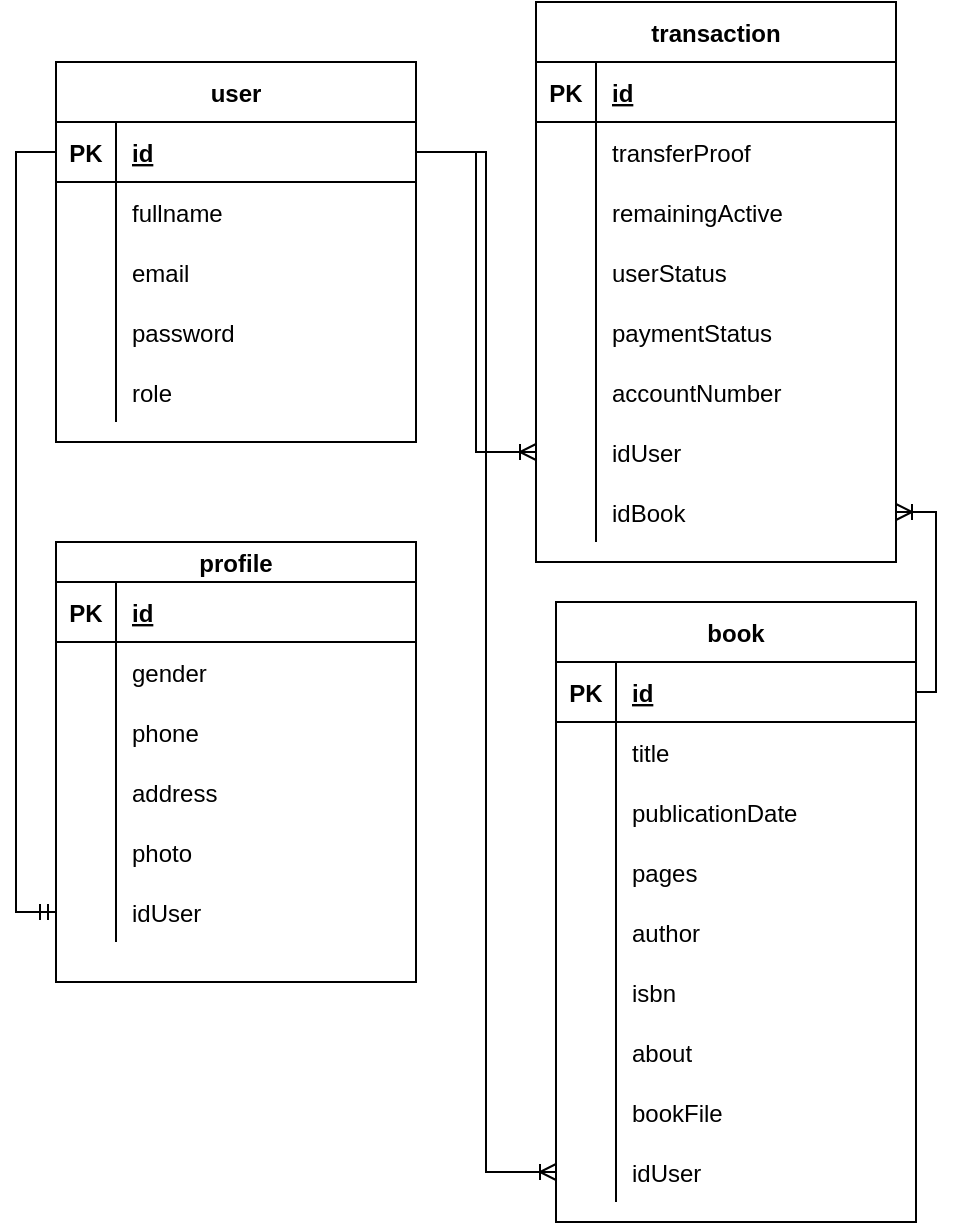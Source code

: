 <mxfile version="17.1.2" type="device"><diagram id="C4w6Pgr9vobdABtrfkyQ" name="Page-1"><mxGraphModel dx="1038" dy="579" grid="1" gridSize="10" guides="1" tooltips="1" connect="1" arrows="1" fold="1" page="1" pageScale="1" pageWidth="850" pageHeight="1100" math="0" shadow="0"><root><mxCell id="0"/><mxCell id="1" parent="0"/><mxCell id="J70M6_W1ssWBUKf3CstX-1" value="user" style="shape=table;startSize=30;container=1;collapsible=1;childLayout=tableLayout;fixedRows=1;rowLines=0;fontStyle=1;align=center;resizeLast=1;" parent="1" vertex="1"><mxGeometry x="110" y="90" width="180" height="190" as="geometry"/></mxCell><mxCell id="J70M6_W1ssWBUKf3CstX-2" value="" style="shape=tableRow;horizontal=0;startSize=0;swimlaneHead=0;swimlaneBody=0;fillColor=none;collapsible=0;dropTarget=0;points=[[0,0.5],[1,0.5]];portConstraint=eastwest;top=0;left=0;right=0;bottom=1;" parent="J70M6_W1ssWBUKf3CstX-1" vertex="1"><mxGeometry y="30" width="180" height="30" as="geometry"/></mxCell><mxCell id="J70M6_W1ssWBUKf3CstX-3" value="PK" style="shape=partialRectangle;connectable=0;fillColor=none;top=0;left=0;bottom=0;right=0;fontStyle=1;overflow=hidden;" parent="J70M6_W1ssWBUKf3CstX-2" vertex="1"><mxGeometry width="30" height="30" as="geometry"><mxRectangle width="30" height="30" as="alternateBounds"/></mxGeometry></mxCell><mxCell id="J70M6_W1ssWBUKf3CstX-4" value="id" style="shape=partialRectangle;connectable=0;fillColor=none;top=0;left=0;bottom=0;right=0;align=left;spacingLeft=6;fontStyle=5;overflow=hidden;" parent="J70M6_W1ssWBUKf3CstX-2" vertex="1"><mxGeometry x="30" width="150" height="30" as="geometry"><mxRectangle width="150" height="30" as="alternateBounds"/></mxGeometry></mxCell><mxCell id="J70M6_W1ssWBUKf3CstX-5" value="" style="shape=tableRow;horizontal=0;startSize=0;swimlaneHead=0;swimlaneBody=0;fillColor=none;collapsible=0;dropTarget=0;points=[[0,0.5],[1,0.5]];portConstraint=eastwest;top=0;left=0;right=0;bottom=0;" parent="J70M6_W1ssWBUKf3CstX-1" vertex="1"><mxGeometry y="60" width="180" height="30" as="geometry"/></mxCell><mxCell id="J70M6_W1ssWBUKf3CstX-6" value="" style="shape=partialRectangle;connectable=0;fillColor=none;top=0;left=0;bottom=0;right=0;editable=1;overflow=hidden;" parent="J70M6_W1ssWBUKf3CstX-5" vertex="1"><mxGeometry width="30" height="30" as="geometry"><mxRectangle width="30" height="30" as="alternateBounds"/></mxGeometry></mxCell><mxCell id="J70M6_W1ssWBUKf3CstX-7" value="fullname" style="shape=partialRectangle;connectable=0;fillColor=none;top=0;left=0;bottom=0;right=0;align=left;spacingLeft=6;overflow=hidden;" parent="J70M6_W1ssWBUKf3CstX-5" vertex="1"><mxGeometry x="30" width="150" height="30" as="geometry"><mxRectangle width="150" height="30" as="alternateBounds"/></mxGeometry></mxCell><mxCell id="J70M6_W1ssWBUKf3CstX-8" value="" style="shape=tableRow;horizontal=0;startSize=0;swimlaneHead=0;swimlaneBody=0;fillColor=none;collapsible=0;dropTarget=0;points=[[0,0.5],[1,0.5]];portConstraint=eastwest;top=0;left=0;right=0;bottom=0;" parent="J70M6_W1ssWBUKf3CstX-1" vertex="1"><mxGeometry y="90" width="180" height="30" as="geometry"/></mxCell><mxCell id="J70M6_W1ssWBUKf3CstX-9" value="" style="shape=partialRectangle;connectable=0;fillColor=none;top=0;left=0;bottom=0;right=0;editable=1;overflow=hidden;" parent="J70M6_W1ssWBUKf3CstX-8" vertex="1"><mxGeometry width="30" height="30" as="geometry"><mxRectangle width="30" height="30" as="alternateBounds"/></mxGeometry></mxCell><mxCell id="J70M6_W1ssWBUKf3CstX-10" value="email" style="shape=partialRectangle;connectable=0;fillColor=none;top=0;left=0;bottom=0;right=0;align=left;spacingLeft=6;overflow=hidden;" parent="J70M6_W1ssWBUKf3CstX-8" vertex="1"><mxGeometry x="30" width="150" height="30" as="geometry"><mxRectangle width="150" height="30" as="alternateBounds"/></mxGeometry></mxCell><mxCell id="J70M6_W1ssWBUKf3CstX-11" value="" style="shape=tableRow;horizontal=0;startSize=0;swimlaneHead=0;swimlaneBody=0;fillColor=none;collapsible=0;dropTarget=0;points=[[0,0.5],[1,0.5]];portConstraint=eastwest;top=0;left=0;right=0;bottom=0;" parent="J70M6_W1ssWBUKf3CstX-1" vertex="1"><mxGeometry y="120" width="180" height="30" as="geometry"/></mxCell><mxCell id="J70M6_W1ssWBUKf3CstX-12" value="" style="shape=partialRectangle;connectable=0;fillColor=none;top=0;left=0;bottom=0;right=0;editable=1;overflow=hidden;" parent="J70M6_W1ssWBUKf3CstX-11" vertex="1"><mxGeometry width="30" height="30" as="geometry"><mxRectangle width="30" height="30" as="alternateBounds"/></mxGeometry></mxCell><mxCell id="J70M6_W1ssWBUKf3CstX-13" value="password" style="shape=partialRectangle;connectable=0;fillColor=none;top=0;left=0;bottom=0;right=0;align=left;spacingLeft=6;overflow=hidden;" parent="J70M6_W1ssWBUKf3CstX-11" vertex="1"><mxGeometry x="30" width="150" height="30" as="geometry"><mxRectangle width="150" height="30" as="alternateBounds"/></mxGeometry></mxCell><mxCell id="J70M6_W1ssWBUKf3CstX-14" value="" style="shape=tableRow;horizontal=0;startSize=0;swimlaneHead=0;swimlaneBody=0;fillColor=none;collapsible=0;dropTarget=0;points=[[0,0.5],[1,0.5]];portConstraint=eastwest;top=0;left=0;right=0;bottom=0;" parent="J70M6_W1ssWBUKf3CstX-1" vertex="1"><mxGeometry y="150" width="180" height="30" as="geometry"/></mxCell><mxCell id="J70M6_W1ssWBUKf3CstX-15" value="" style="shape=partialRectangle;connectable=0;fillColor=none;top=0;left=0;bottom=0;right=0;editable=1;overflow=hidden;" parent="J70M6_W1ssWBUKf3CstX-14" vertex="1"><mxGeometry width="30" height="30" as="geometry"><mxRectangle width="30" height="30" as="alternateBounds"/></mxGeometry></mxCell><mxCell id="J70M6_W1ssWBUKf3CstX-16" value="role" style="shape=partialRectangle;connectable=0;fillColor=none;top=0;left=0;bottom=0;right=0;align=left;spacingLeft=6;overflow=hidden;" parent="J70M6_W1ssWBUKf3CstX-14" vertex="1"><mxGeometry x="30" width="150" height="30" as="geometry"><mxRectangle width="150" height="30" as="alternateBounds"/></mxGeometry></mxCell><mxCell id="J70M6_W1ssWBUKf3CstX-20" value="profile" style="shape=table;startSize=20;container=1;collapsible=1;childLayout=tableLayout;fixedRows=1;rowLines=0;fontStyle=1;align=center;resizeLast=1;" parent="1" vertex="1"><mxGeometry x="110" y="330" width="180" height="220" as="geometry"/></mxCell><mxCell id="J70M6_W1ssWBUKf3CstX-21" value="" style="shape=tableRow;horizontal=0;startSize=0;swimlaneHead=0;swimlaneBody=0;fillColor=none;collapsible=0;dropTarget=0;points=[[0,0.5],[1,0.5]];portConstraint=eastwest;top=0;left=0;right=0;bottom=1;" parent="J70M6_W1ssWBUKf3CstX-20" vertex="1"><mxGeometry y="20" width="180" height="30" as="geometry"/></mxCell><mxCell id="J70M6_W1ssWBUKf3CstX-22" value="PK" style="shape=partialRectangle;connectable=0;fillColor=none;top=0;left=0;bottom=0;right=0;fontStyle=1;overflow=hidden;" parent="J70M6_W1ssWBUKf3CstX-21" vertex="1"><mxGeometry width="30" height="30" as="geometry"><mxRectangle width="30" height="30" as="alternateBounds"/></mxGeometry></mxCell><mxCell id="J70M6_W1ssWBUKf3CstX-23" value="id" style="shape=partialRectangle;connectable=0;fillColor=none;top=0;left=0;bottom=0;right=0;align=left;spacingLeft=6;fontStyle=5;overflow=hidden;" parent="J70M6_W1ssWBUKf3CstX-21" vertex="1"><mxGeometry x="30" width="150" height="30" as="geometry"><mxRectangle width="150" height="30" as="alternateBounds"/></mxGeometry></mxCell><mxCell id="J70M6_W1ssWBUKf3CstX-24" value="" style="shape=tableRow;horizontal=0;startSize=0;swimlaneHead=0;swimlaneBody=0;fillColor=none;collapsible=0;dropTarget=0;points=[[0,0.5],[1,0.5]];portConstraint=eastwest;top=0;left=0;right=0;bottom=0;" parent="J70M6_W1ssWBUKf3CstX-20" vertex="1"><mxGeometry y="50" width="180" height="30" as="geometry"/></mxCell><mxCell id="J70M6_W1ssWBUKf3CstX-25" value="" style="shape=partialRectangle;connectable=0;fillColor=none;top=0;left=0;bottom=0;right=0;editable=1;overflow=hidden;" parent="J70M6_W1ssWBUKf3CstX-24" vertex="1"><mxGeometry width="30" height="30" as="geometry"><mxRectangle width="30" height="30" as="alternateBounds"/></mxGeometry></mxCell><mxCell id="J70M6_W1ssWBUKf3CstX-26" value="gender" style="shape=partialRectangle;connectable=0;fillColor=none;top=0;left=0;bottom=0;right=0;align=left;spacingLeft=6;overflow=hidden;" parent="J70M6_W1ssWBUKf3CstX-24" vertex="1"><mxGeometry x="30" width="150" height="30" as="geometry"><mxRectangle width="150" height="30" as="alternateBounds"/></mxGeometry></mxCell><mxCell id="J70M6_W1ssWBUKf3CstX-27" value="" style="shape=tableRow;horizontal=0;startSize=0;swimlaneHead=0;swimlaneBody=0;fillColor=none;collapsible=0;dropTarget=0;points=[[0,0.5],[1,0.5]];portConstraint=eastwest;top=0;left=0;right=0;bottom=0;" parent="J70M6_W1ssWBUKf3CstX-20" vertex="1"><mxGeometry y="80" width="180" height="30" as="geometry"/></mxCell><mxCell id="J70M6_W1ssWBUKf3CstX-28" value="" style="shape=partialRectangle;connectable=0;fillColor=none;top=0;left=0;bottom=0;right=0;editable=1;overflow=hidden;" parent="J70M6_W1ssWBUKf3CstX-27" vertex="1"><mxGeometry width="30" height="30" as="geometry"><mxRectangle width="30" height="30" as="alternateBounds"/></mxGeometry></mxCell><mxCell id="J70M6_W1ssWBUKf3CstX-29" value="phone" style="shape=partialRectangle;connectable=0;fillColor=none;top=0;left=0;bottom=0;right=0;align=left;spacingLeft=6;overflow=hidden;" parent="J70M6_W1ssWBUKf3CstX-27" vertex="1"><mxGeometry x="30" width="150" height="30" as="geometry"><mxRectangle width="150" height="30" as="alternateBounds"/></mxGeometry></mxCell><mxCell id="J70M6_W1ssWBUKf3CstX-30" value="" style="shape=tableRow;horizontal=0;startSize=0;swimlaneHead=0;swimlaneBody=0;fillColor=none;collapsible=0;dropTarget=0;points=[[0,0.5],[1,0.5]];portConstraint=eastwest;top=0;left=0;right=0;bottom=0;" parent="J70M6_W1ssWBUKf3CstX-20" vertex="1"><mxGeometry y="110" width="180" height="30" as="geometry"/></mxCell><mxCell id="J70M6_W1ssWBUKf3CstX-31" value="" style="shape=partialRectangle;connectable=0;fillColor=none;top=0;left=0;bottom=0;right=0;editable=1;overflow=hidden;" parent="J70M6_W1ssWBUKf3CstX-30" vertex="1"><mxGeometry width="30" height="30" as="geometry"><mxRectangle width="30" height="30" as="alternateBounds"/></mxGeometry></mxCell><mxCell id="J70M6_W1ssWBUKf3CstX-32" value="address" style="shape=partialRectangle;connectable=0;fillColor=none;top=0;left=0;bottom=0;right=0;align=left;spacingLeft=6;overflow=hidden;" parent="J70M6_W1ssWBUKf3CstX-30" vertex="1"><mxGeometry x="30" width="150" height="30" as="geometry"><mxRectangle width="150" height="30" as="alternateBounds"/></mxGeometry></mxCell><mxCell id="J70M6_W1ssWBUKf3CstX-89" value="" style="shape=tableRow;horizontal=0;startSize=0;swimlaneHead=0;swimlaneBody=0;fillColor=none;collapsible=0;dropTarget=0;points=[[0,0.5],[1,0.5]];portConstraint=eastwest;top=0;left=0;right=0;bottom=0;" parent="J70M6_W1ssWBUKf3CstX-20" vertex="1"><mxGeometry y="140" width="180" height="30" as="geometry"/></mxCell><mxCell id="J70M6_W1ssWBUKf3CstX-90" value="" style="shape=partialRectangle;connectable=0;fillColor=none;top=0;left=0;bottom=0;right=0;editable=1;overflow=hidden;" parent="J70M6_W1ssWBUKf3CstX-89" vertex="1"><mxGeometry width="30" height="30" as="geometry"><mxRectangle width="30" height="30" as="alternateBounds"/></mxGeometry></mxCell><mxCell id="J70M6_W1ssWBUKf3CstX-91" value="photo" style="shape=partialRectangle;connectable=0;fillColor=none;top=0;left=0;bottom=0;right=0;align=left;spacingLeft=6;overflow=hidden;" parent="J70M6_W1ssWBUKf3CstX-89" vertex="1"><mxGeometry x="30" width="150" height="30" as="geometry"><mxRectangle width="150" height="30" as="alternateBounds"/></mxGeometry></mxCell><mxCell id="J70M6_W1ssWBUKf3CstX-103" value="" style="shape=tableRow;horizontal=0;startSize=0;swimlaneHead=0;swimlaneBody=0;fillColor=none;collapsible=0;dropTarget=0;points=[[0,0.5],[1,0.5]];portConstraint=eastwest;top=0;left=0;right=0;bottom=0;" parent="J70M6_W1ssWBUKf3CstX-20" vertex="1"><mxGeometry y="170" width="180" height="30" as="geometry"/></mxCell><mxCell id="J70M6_W1ssWBUKf3CstX-104" value="" style="shape=partialRectangle;connectable=0;fillColor=none;top=0;left=0;bottom=0;right=0;editable=1;overflow=hidden;" parent="J70M6_W1ssWBUKf3CstX-103" vertex="1"><mxGeometry width="30" height="30" as="geometry"><mxRectangle width="30" height="30" as="alternateBounds"/></mxGeometry></mxCell><mxCell id="J70M6_W1ssWBUKf3CstX-105" value="idUser" style="shape=partialRectangle;connectable=0;fillColor=none;top=0;left=0;bottom=0;right=0;align=left;spacingLeft=6;overflow=hidden;" parent="J70M6_W1ssWBUKf3CstX-103" vertex="1"><mxGeometry x="30" width="150" height="30" as="geometry"><mxRectangle width="150" height="30" as="alternateBounds"/></mxGeometry></mxCell><mxCell id="J70M6_W1ssWBUKf3CstX-39" value="book" style="shape=table;startSize=30;container=1;collapsible=1;childLayout=tableLayout;fixedRows=1;rowLines=0;fontStyle=1;align=center;resizeLast=1;" parent="1" vertex="1"><mxGeometry x="360" y="360" width="180" height="310" as="geometry"/></mxCell><mxCell id="J70M6_W1ssWBUKf3CstX-40" value="" style="shape=tableRow;horizontal=0;startSize=0;swimlaneHead=0;swimlaneBody=0;fillColor=none;collapsible=0;dropTarget=0;points=[[0,0.5],[1,0.5]];portConstraint=eastwest;top=0;left=0;right=0;bottom=1;" parent="J70M6_W1ssWBUKf3CstX-39" vertex="1"><mxGeometry y="30" width="180" height="30" as="geometry"/></mxCell><mxCell id="J70M6_W1ssWBUKf3CstX-41" value="PK" style="shape=partialRectangle;connectable=0;fillColor=none;top=0;left=0;bottom=0;right=0;fontStyle=1;overflow=hidden;" parent="J70M6_W1ssWBUKf3CstX-40" vertex="1"><mxGeometry width="30" height="30" as="geometry"><mxRectangle width="30" height="30" as="alternateBounds"/></mxGeometry></mxCell><mxCell id="J70M6_W1ssWBUKf3CstX-42" value="id" style="shape=partialRectangle;connectable=0;fillColor=none;top=0;left=0;bottom=0;right=0;align=left;spacingLeft=6;fontStyle=5;overflow=hidden;" parent="J70M6_W1ssWBUKf3CstX-40" vertex="1"><mxGeometry x="30" width="150" height="30" as="geometry"><mxRectangle width="150" height="30" as="alternateBounds"/></mxGeometry></mxCell><mxCell id="J70M6_W1ssWBUKf3CstX-43" value="" style="shape=tableRow;horizontal=0;startSize=0;swimlaneHead=0;swimlaneBody=0;fillColor=none;collapsible=0;dropTarget=0;points=[[0,0.5],[1,0.5]];portConstraint=eastwest;top=0;left=0;right=0;bottom=0;" parent="J70M6_W1ssWBUKf3CstX-39" vertex="1"><mxGeometry y="60" width="180" height="30" as="geometry"/></mxCell><mxCell id="J70M6_W1ssWBUKf3CstX-44" value="" style="shape=partialRectangle;connectable=0;fillColor=none;top=0;left=0;bottom=0;right=0;editable=1;overflow=hidden;" parent="J70M6_W1ssWBUKf3CstX-43" vertex="1"><mxGeometry width="30" height="30" as="geometry"><mxRectangle width="30" height="30" as="alternateBounds"/></mxGeometry></mxCell><mxCell id="J70M6_W1ssWBUKf3CstX-45" value="title" style="shape=partialRectangle;connectable=0;fillColor=none;top=0;left=0;bottom=0;right=0;align=left;spacingLeft=6;overflow=hidden;" parent="J70M6_W1ssWBUKf3CstX-43" vertex="1"><mxGeometry x="30" width="150" height="30" as="geometry"><mxRectangle width="150" height="30" as="alternateBounds"/></mxGeometry></mxCell><mxCell id="J70M6_W1ssWBUKf3CstX-46" value="" style="shape=tableRow;horizontal=0;startSize=0;swimlaneHead=0;swimlaneBody=0;fillColor=none;collapsible=0;dropTarget=0;points=[[0,0.5],[1,0.5]];portConstraint=eastwest;top=0;left=0;right=0;bottom=0;" parent="J70M6_W1ssWBUKf3CstX-39" vertex="1"><mxGeometry y="90" width="180" height="30" as="geometry"/></mxCell><mxCell id="J70M6_W1ssWBUKf3CstX-47" value="" style="shape=partialRectangle;connectable=0;fillColor=none;top=0;left=0;bottom=0;right=0;editable=1;overflow=hidden;" parent="J70M6_W1ssWBUKf3CstX-46" vertex="1"><mxGeometry width="30" height="30" as="geometry"><mxRectangle width="30" height="30" as="alternateBounds"/></mxGeometry></mxCell><mxCell id="J70M6_W1ssWBUKf3CstX-48" value="publicationDate" style="shape=partialRectangle;connectable=0;fillColor=none;top=0;left=0;bottom=0;right=0;align=left;spacingLeft=6;overflow=hidden;" parent="J70M6_W1ssWBUKf3CstX-46" vertex="1"><mxGeometry x="30" width="150" height="30" as="geometry"><mxRectangle width="150" height="30" as="alternateBounds"/></mxGeometry></mxCell><mxCell id="J70M6_W1ssWBUKf3CstX-49" value="" style="shape=tableRow;horizontal=0;startSize=0;swimlaneHead=0;swimlaneBody=0;fillColor=none;collapsible=0;dropTarget=0;points=[[0,0.5],[1,0.5]];portConstraint=eastwest;top=0;left=0;right=0;bottom=0;" parent="J70M6_W1ssWBUKf3CstX-39" vertex="1"><mxGeometry y="120" width="180" height="30" as="geometry"/></mxCell><mxCell id="J70M6_W1ssWBUKf3CstX-50" value="" style="shape=partialRectangle;connectable=0;fillColor=none;top=0;left=0;bottom=0;right=0;editable=1;overflow=hidden;" parent="J70M6_W1ssWBUKf3CstX-49" vertex="1"><mxGeometry width="30" height="30" as="geometry"><mxRectangle width="30" height="30" as="alternateBounds"/></mxGeometry></mxCell><mxCell id="J70M6_W1ssWBUKf3CstX-51" value="pages" style="shape=partialRectangle;connectable=0;fillColor=none;top=0;left=0;bottom=0;right=0;align=left;spacingLeft=6;overflow=hidden;" parent="J70M6_W1ssWBUKf3CstX-49" vertex="1"><mxGeometry x="30" width="150" height="30" as="geometry"><mxRectangle width="150" height="30" as="alternateBounds"/></mxGeometry></mxCell><mxCell id="J70M6_W1ssWBUKf3CstX-52" value="" style="shape=tableRow;horizontal=0;startSize=0;swimlaneHead=0;swimlaneBody=0;fillColor=none;collapsible=0;dropTarget=0;points=[[0,0.5],[1,0.5]];portConstraint=eastwest;top=0;left=0;right=0;bottom=0;" parent="J70M6_W1ssWBUKf3CstX-39" vertex="1"><mxGeometry y="150" width="180" height="30" as="geometry"/></mxCell><mxCell id="J70M6_W1ssWBUKf3CstX-53" value="" style="shape=partialRectangle;connectable=0;fillColor=none;top=0;left=0;bottom=0;right=0;editable=1;overflow=hidden;" parent="J70M6_W1ssWBUKf3CstX-52" vertex="1"><mxGeometry width="30" height="30" as="geometry"><mxRectangle width="30" height="30" as="alternateBounds"/></mxGeometry></mxCell><mxCell id="J70M6_W1ssWBUKf3CstX-54" value="author" style="shape=partialRectangle;connectable=0;fillColor=none;top=0;left=0;bottom=0;right=0;align=left;spacingLeft=6;overflow=hidden;" parent="J70M6_W1ssWBUKf3CstX-52" vertex="1"><mxGeometry x="30" width="150" height="30" as="geometry"><mxRectangle width="150" height="30" as="alternateBounds"/></mxGeometry></mxCell><mxCell id="J70M6_W1ssWBUKf3CstX-55" value="" style="shape=tableRow;horizontal=0;startSize=0;swimlaneHead=0;swimlaneBody=0;fillColor=none;collapsible=0;dropTarget=0;points=[[0,0.5],[1,0.5]];portConstraint=eastwest;top=0;left=0;right=0;bottom=0;" parent="J70M6_W1ssWBUKf3CstX-39" vertex="1"><mxGeometry y="180" width="180" height="30" as="geometry"/></mxCell><mxCell id="J70M6_W1ssWBUKf3CstX-56" value="" style="shape=partialRectangle;connectable=0;fillColor=none;top=0;left=0;bottom=0;right=0;editable=1;overflow=hidden;" parent="J70M6_W1ssWBUKf3CstX-55" vertex="1"><mxGeometry width="30" height="30" as="geometry"><mxRectangle width="30" height="30" as="alternateBounds"/></mxGeometry></mxCell><mxCell id="J70M6_W1ssWBUKf3CstX-57" value="isbn" style="shape=partialRectangle;connectable=0;fillColor=none;top=0;left=0;bottom=0;right=0;align=left;spacingLeft=6;overflow=hidden;" parent="J70M6_W1ssWBUKf3CstX-55" vertex="1"><mxGeometry x="30" width="150" height="30" as="geometry"><mxRectangle width="150" height="30" as="alternateBounds"/></mxGeometry></mxCell><mxCell id="J70M6_W1ssWBUKf3CstX-58" value="" style="shape=tableRow;horizontal=0;startSize=0;swimlaneHead=0;swimlaneBody=0;fillColor=none;collapsible=0;dropTarget=0;points=[[0,0.5],[1,0.5]];portConstraint=eastwest;top=0;left=0;right=0;bottom=0;" parent="J70M6_W1ssWBUKf3CstX-39" vertex="1"><mxGeometry y="210" width="180" height="30" as="geometry"/></mxCell><mxCell id="J70M6_W1ssWBUKf3CstX-59" value="" style="shape=partialRectangle;connectable=0;fillColor=none;top=0;left=0;bottom=0;right=0;editable=1;overflow=hidden;" parent="J70M6_W1ssWBUKf3CstX-58" vertex="1"><mxGeometry width="30" height="30" as="geometry"><mxRectangle width="30" height="30" as="alternateBounds"/></mxGeometry></mxCell><mxCell id="J70M6_W1ssWBUKf3CstX-60" value="about" style="shape=partialRectangle;connectable=0;fillColor=none;top=0;left=0;bottom=0;right=0;align=left;spacingLeft=6;overflow=hidden;" parent="J70M6_W1ssWBUKf3CstX-58" vertex="1"><mxGeometry x="30" width="150" height="30" as="geometry"><mxRectangle width="150" height="30" as="alternateBounds"/></mxGeometry></mxCell><mxCell id="J70M6_W1ssWBUKf3CstX-61" value="" style="shape=tableRow;horizontal=0;startSize=0;swimlaneHead=0;swimlaneBody=0;fillColor=none;collapsible=0;dropTarget=0;points=[[0,0.5],[1,0.5]];portConstraint=eastwest;top=0;left=0;right=0;bottom=0;" parent="J70M6_W1ssWBUKf3CstX-39" vertex="1"><mxGeometry y="240" width="180" height="30" as="geometry"/></mxCell><mxCell id="J70M6_W1ssWBUKf3CstX-62" value="" style="shape=partialRectangle;connectable=0;fillColor=none;top=0;left=0;bottom=0;right=0;editable=1;overflow=hidden;" parent="J70M6_W1ssWBUKf3CstX-61" vertex="1"><mxGeometry width="30" height="30" as="geometry"><mxRectangle width="30" height="30" as="alternateBounds"/></mxGeometry></mxCell><mxCell id="J70M6_W1ssWBUKf3CstX-63" value="bookFile" style="shape=partialRectangle;connectable=0;fillColor=none;top=0;left=0;bottom=0;right=0;align=left;spacingLeft=6;overflow=hidden;" parent="J70M6_W1ssWBUKf3CstX-61" vertex="1"><mxGeometry x="30" width="150" height="30" as="geometry"><mxRectangle width="150" height="30" as="alternateBounds"/></mxGeometry></mxCell><mxCell id="J70M6_W1ssWBUKf3CstX-100" value="" style="shape=tableRow;horizontal=0;startSize=0;swimlaneHead=0;swimlaneBody=0;fillColor=none;collapsible=0;dropTarget=0;points=[[0,0.5],[1,0.5]];portConstraint=eastwest;top=0;left=0;right=0;bottom=0;" parent="J70M6_W1ssWBUKf3CstX-39" vertex="1"><mxGeometry y="270" width="180" height="30" as="geometry"/></mxCell><mxCell id="J70M6_W1ssWBUKf3CstX-101" value="" style="shape=partialRectangle;connectable=0;fillColor=none;top=0;left=0;bottom=0;right=0;editable=1;overflow=hidden;" parent="J70M6_W1ssWBUKf3CstX-100" vertex="1"><mxGeometry width="30" height="30" as="geometry"><mxRectangle width="30" height="30" as="alternateBounds"/></mxGeometry></mxCell><mxCell id="J70M6_W1ssWBUKf3CstX-102" value="idUser" style="shape=partialRectangle;connectable=0;fillColor=none;top=0;left=0;bottom=0;right=0;align=left;spacingLeft=6;overflow=hidden;" parent="J70M6_W1ssWBUKf3CstX-100" vertex="1"><mxGeometry x="30" width="150" height="30" as="geometry"><mxRectangle width="150" height="30" as="alternateBounds"/></mxGeometry></mxCell><mxCell id="J70M6_W1ssWBUKf3CstX-64" value="transaction" style="shape=table;startSize=30;container=1;collapsible=1;childLayout=tableLayout;fixedRows=1;rowLines=0;fontStyle=1;align=center;resizeLast=1;" parent="1" vertex="1"><mxGeometry x="350" y="60" width="180" height="280" as="geometry"/></mxCell><mxCell id="J70M6_W1ssWBUKf3CstX-65" value="" style="shape=tableRow;horizontal=0;startSize=0;swimlaneHead=0;swimlaneBody=0;fillColor=none;collapsible=0;dropTarget=0;points=[[0,0.5],[1,0.5]];portConstraint=eastwest;top=0;left=0;right=0;bottom=1;" parent="J70M6_W1ssWBUKf3CstX-64" vertex="1"><mxGeometry y="30" width="180" height="30" as="geometry"/></mxCell><mxCell id="J70M6_W1ssWBUKf3CstX-66" value="PK" style="shape=partialRectangle;connectable=0;fillColor=none;top=0;left=0;bottom=0;right=0;fontStyle=1;overflow=hidden;" parent="J70M6_W1ssWBUKf3CstX-65" vertex="1"><mxGeometry width="30" height="30" as="geometry"><mxRectangle width="30" height="30" as="alternateBounds"/></mxGeometry></mxCell><mxCell id="J70M6_W1ssWBUKf3CstX-67" value="id" style="shape=partialRectangle;connectable=0;fillColor=none;top=0;left=0;bottom=0;right=0;align=left;spacingLeft=6;fontStyle=5;overflow=hidden;" parent="J70M6_W1ssWBUKf3CstX-65" vertex="1"><mxGeometry x="30" width="150" height="30" as="geometry"><mxRectangle width="150" height="30" as="alternateBounds"/></mxGeometry></mxCell><mxCell id="J70M6_W1ssWBUKf3CstX-68" value="" style="shape=tableRow;horizontal=0;startSize=0;swimlaneHead=0;swimlaneBody=0;fillColor=none;collapsible=0;dropTarget=0;points=[[0,0.5],[1,0.5]];portConstraint=eastwest;top=0;left=0;right=0;bottom=0;" parent="J70M6_W1ssWBUKf3CstX-64" vertex="1"><mxGeometry y="60" width="180" height="30" as="geometry"/></mxCell><mxCell id="J70M6_W1ssWBUKf3CstX-69" value="" style="shape=partialRectangle;connectable=0;fillColor=none;top=0;left=0;bottom=0;right=0;editable=1;overflow=hidden;" parent="J70M6_W1ssWBUKf3CstX-68" vertex="1"><mxGeometry width="30" height="30" as="geometry"><mxRectangle width="30" height="30" as="alternateBounds"/></mxGeometry></mxCell><mxCell id="J70M6_W1ssWBUKf3CstX-70" value="transferProof" style="shape=partialRectangle;connectable=0;fillColor=none;top=0;left=0;bottom=0;right=0;align=left;spacingLeft=6;overflow=hidden;" parent="J70M6_W1ssWBUKf3CstX-68" vertex="1"><mxGeometry x="30" width="150" height="30" as="geometry"><mxRectangle width="150" height="30" as="alternateBounds"/></mxGeometry></mxCell><mxCell id="J70M6_W1ssWBUKf3CstX-71" value="" style="shape=tableRow;horizontal=0;startSize=0;swimlaneHead=0;swimlaneBody=0;fillColor=none;collapsible=0;dropTarget=0;points=[[0,0.5],[1,0.5]];portConstraint=eastwest;top=0;left=0;right=0;bottom=0;" parent="J70M6_W1ssWBUKf3CstX-64" vertex="1"><mxGeometry y="90" width="180" height="30" as="geometry"/></mxCell><mxCell id="J70M6_W1ssWBUKf3CstX-72" value="" style="shape=partialRectangle;connectable=0;fillColor=none;top=0;left=0;bottom=0;right=0;editable=1;overflow=hidden;" parent="J70M6_W1ssWBUKf3CstX-71" vertex="1"><mxGeometry width="30" height="30" as="geometry"><mxRectangle width="30" height="30" as="alternateBounds"/></mxGeometry></mxCell><mxCell id="J70M6_W1ssWBUKf3CstX-73" value="remainingActive" style="shape=partialRectangle;connectable=0;fillColor=none;top=0;left=0;bottom=0;right=0;align=left;spacingLeft=6;overflow=hidden;" parent="J70M6_W1ssWBUKf3CstX-71" vertex="1"><mxGeometry x="30" width="150" height="30" as="geometry"><mxRectangle width="150" height="30" as="alternateBounds"/></mxGeometry></mxCell><mxCell id="J70M6_W1ssWBUKf3CstX-74" value="" style="shape=tableRow;horizontal=0;startSize=0;swimlaneHead=0;swimlaneBody=0;fillColor=none;collapsible=0;dropTarget=0;points=[[0,0.5],[1,0.5]];portConstraint=eastwest;top=0;left=0;right=0;bottom=0;" parent="J70M6_W1ssWBUKf3CstX-64" vertex="1"><mxGeometry y="120" width="180" height="30" as="geometry"/></mxCell><mxCell id="J70M6_W1ssWBUKf3CstX-75" value="" style="shape=partialRectangle;connectable=0;fillColor=none;top=0;left=0;bottom=0;right=0;editable=1;overflow=hidden;" parent="J70M6_W1ssWBUKf3CstX-74" vertex="1"><mxGeometry width="30" height="30" as="geometry"><mxRectangle width="30" height="30" as="alternateBounds"/></mxGeometry></mxCell><mxCell id="J70M6_W1ssWBUKf3CstX-76" value="userStatus" style="shape=partialRectangle;connectable=0;fillColor=none;top=0;left=0;bottom=0;right=0;align=left;spacingLeft=6;overflow=hidden;" parent="J70M6_W1ssWBUKf3CstX-74" vertex="1"><mxGeometry x="30" width="150" height="30" as="geometry"><mxRectangle width="150" height="30" as="alternateBounds"/></mxGeometry></mxCell><mxCell id="J70M6_W1ssWBUKf3CstX-77" value="" style="shape=tableRow;horizontal=0;startSize=0;swimlaneHead=0;swimlaneBody=0;fillColor=none;collapsible=0;dropTarget=0;points=[[0,0.5],[1,0.5]];portConstraint=eastwest;top=0;left=0;right=0;bottom=0;" parent="J70M6_W1ssWBUKf3CstX-64" vertex="1"><mxGeometry y="150" width="180" height="30" as="geometry"/></mxCell><mxCell id="J70M6_W1ssWBUKf3CstX-78" value="" style="shape=partialRectangle;connectable=0;fillColor=none;top=0;left=0;bottom=0;right=0;editable=1;overflow=hidden;" parent="J70M6_W1ssWBUKf3CstX-77" vertex="1"><mxGeometry width="30" height="30" as="geometry"><mxRectangle width="30" height="30" as="alternateBounds"/></mxGeometry></mxCell><mxCell id="J70M6_W1ssWBUKf3CstX-79" value="paymentStatus" style="shape=partialRectangle;connectable=0;fillColor=none;top=0;left=0;bottom=0;right=0;align=left;spacingLeft=6;overflow=hidden;" parent="J70M6_W1ssWBUKf3CstX-77" vertex="1"><mxGeometry x="30" width="150" height="30" as="geometry"><mxRectangle width="150" height="30" as="alternateBounds"/></mxGeometry></mxCell><mxCell id="J70M6_W1ssWBUKf3CstX-111" value="" style="shape=tableRow;horizontal=0;startSize=0;swimlaneHead=0;swimlaneBody=0;fillColor=none;collapsible=0;dropTarget=0;points=[[0,0.5],[1,0.5]];portConstraint=eastwest;top=0;left=0;right=0;bottom=0;" parent="J70M6_W1ssWBUKf3CstX-64" vertex="1"><mxGeometry y="180" width="180" height="30" as="geometry"/></mxCell><mxCell id="J70M6_W1ssWBUKf3CstX-112" value="" style="shape=partialRectangle;connectable=0;fillColor=none;top=0;left=0;bottom=0;right=0;editable=1;overflow=hidden;" parent="J70M6_W1ssWBUKf3CstX-111" vertex="1"><mxGeometry width="30" height="30" as="geometry"><mxRectangle width="30" height="30" as="alternateBounds"/></mxGeometry></mxCell><mxCell id="J70M6_W1ssWBUKf3CstX-113" value="accountNumber" style="shape=partialRectangle;connectable=0;fillColor=none;top=0;left=0;bottom=0;right=0;align=left;spacingLeft=6;overflow=hidden;" parent="J70M6_W1ssWBUKf3CstX-111" vertex="1"><mxGeometry x="30" width="150" height="30" as="geometry"><mxRectangle width="150" height="30" as="alternateBounds"/></mxGeometry></mxCell><mxCell id="J70M6_W1ssWBUKf3CstX-94" value="" style="shape=tableRow;horizontal=0;startSize=0;swimlaneHead=0;swimlaneBody=0;fillColor=none;collapsible=0;dropTarget=0;points=[[0,0.5],[1,0.5]];portConstraint=eastwest;top=0;left=0;right=0;bottom=0;" parent="J70M6_W1ssWBUKf3CstX-64" vertex="1"><mxGeometry y="210" width="180" height="30" as="geometry"/></mxCell><mxCell id="J70M6_W1ssWBUKf3CstX-95" value="" style="shape=partialRectangle;connectable=0;fillColor=none;top=0;left=0;bottom=0;right=0;editable=1;overflow=hidden;" parent="J70M6_W1ssWBUKf3CstX-94" vertex="1"><mxGeometry width="30" height="30" as="geometry"><mxRectangle width="30" height="30" as="alternateBounds"/></mxGeometry></mxCell><mxCell id="J70M6_W1ssWBUKf3CstX-96" value="idUser" style="shape=partialRectangle;connectable=0;fillColor=none;top=0;left=0;bottom=0;right=0;align=left;spacingLeft=6;overflow=hidden;" parent="J70M6_W1ssWBUKf3CstX-94" vertex="1"><mxGeometry x="30" width="150" height="30" as="geometry"><mxRectangle width="150" height="30" as="alternateBounds"/></mxGeometry></mxCell><mxCell id="J70M6_W1ssWBUKf3CstX-97" value="" style="shape=tableRow;horizontal=0;startSize=0;swimlaneHead=0;swimlaneBody=0;fillColor=none;collapsible=0;dropTarget=0;points=[[0,0.5],[1,0.5]];portConstraint=eastwest;top=0;left=0;right=0;bottom=0;" parent="J70M6_W1ssWBUKf3CstX-64" vertex="1"><mxGeometry y="240" width="180" height="30" as="geometry"/></mxCell><mxCell id="J70M6_W1ssWBUKf3CstX-98" value="" style="shape=partialRectangle;connectable=0;fillColor=none;top=0;left=0;bottom=0;right=0;editable=1;overflow=hidden;" parent="J70M6_W1ssWBUKf3CstX-97" vertex="1"><mxGeometry width="30" height="30" as="geometry"><mxRectangle width="30" height="30" as="alternateBounds"/></mxGeometry></mxCell><mxCell id="J70M6_W1ssWBUKf3CstX-99" value="idBook" style="shape=partialRectangle;connectable=0;fillColor=none;top=0;left=0;bottom=0;right=0;align=left;spacingLeft=6;overflow=hidden;" parent="J70M6_W1ssWBUKf3CstX-97" vertex="1"><mxGeometry x="30" width="150" height="30" as="geometry"><mxRectangle width="150" height="30" as="alternateBounds"/></mxGeometry></mxCell><mxCell id="J70M6_W1ssWBUKf3CstX-107" style="edgeStyle=orthogonalEdgeStyle;rounded=0;orthogonalLoop=1;jettySize=auto;html=1;endArrow=ERmandOne;endFill=0;" parent="1" source="J70M6_W1ssWBUKf3CstX-2" target="J70M6_W1ssWBUKf3CstX-103" edge="1"><mxGeometry relative="1" as="geometry"><Array as="points"><mxPoint x="90" y="135"/><mxPoint x="90" y="515"/></Array></mxGeometry></mxCell><mxCell id="J70M6_W1ssWBUKf3CstX-108" style="edgeStyle=orthogonalEdgeStyle;rounded=0;orthogonalLoop=1;jettySize=auto;html=1;endArrow=ERoneToMany;endFill=0;" parent="1" source="J70M6_W1ssWBUKf3CstX-2" target="J70M6_W1ssWBUKf3CstX-94" edge="1"><mxGeometry relative="1" as="geometry"/></mxCell><mxCell id="J70M6_W1ssWBUKf3CstX-109" style="edgeStyle=orthogonalEdgeStyle;rounded=0;orthogonalLoop=1;jettySize=auto;html=1;endArrow=ERoneToMany;endFill=0;" parent="1" source="J70M6_W1ssWBUKf3CstX-2" target="J70M6_W1ssWBUKf3CstX-100" edge="1"><mxGeometry relative="1" as="geometry"/></mxCell><mxCell id="J70M6_W1ssWBUKf3CstX-110" style="edgeStyle=orthogonalEdgeStyle;rounded=0;orthogonalLoop=1;jettySize=auto;html=1;endArrow=ERoneToMany;endFill=0;" parent="1" source="J70M6_W1ssWBUKf3CstX-40" target="J70M6_W1ssWBUKf3CstX-97" edge="1"><mxGeometry relative="1" as="geometry"><Array as="points"><mxPoint x="550" y="405"/><mxPoint x="550" y="315"/></Array></mxGeometry></mxCell></root></mxGraphModel></diagram></mxfile>